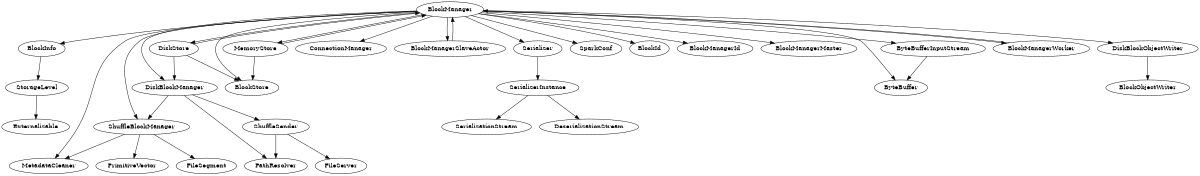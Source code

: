 digraph G {
  size = "8, 10";
  ranksep=.75;
  StorageLevel -> Externalizable;
  BlockInfo -> StorageLevel;
  BlockManager -> BlockInfo;
  BlockManager -> ShuffleBlockManager;
  BlockManager -> DiskBlockManager;
  DiskBlockManager -> ShuffleBlockManager;
  BlockManager -> MemoryStore;
  BlockManager -> DiskStore;
  BlockManager -> BlockStore;
  BlockManager -> ConnectionManager;
  BlockManager -> BlockManagerSlaveActor;
  BlockManager -> MetadataCleaner;
  BlockManager -> Serializer;
  BlockManager -> SparkConf;
  BlockManager -> BlockId;
  BlockManager -> BlockManagerId;
  BlockManager -> BlockManagerMaster;
  MemoryStore -> BlockStore;
  BlockManager -> ByteBufferInputStream;
  ByteBufferInputStream -> ByteBuffer;
  BlockManager -> ByteBuffer;
  Serializer -> SerializerInstance;
  SerializerInstance -> SerializationStream;
  SerializerInstance -> DeserializationStream;
  MemoryStore -> BlockManager;
  DiskStore -> BlockManager;
  DiskStore -> DiskBlockManager;
  DiskStore -> BlockStore;
  ShuffleBlockManager -> MetadataCleaner;
  ShuffleBlockManager -> PrimitiveVector;
  ShuffleBlockManager -> FileSegment;
  DiskBlockManager -> PathResolver;
  DiskBlockManager -> ShuffleSender;
  ShuffleSender -> PathResolver;
  ShuffleSender -> FileServer;
  BlockManager -> BlockManagerWorker;
  BlockManagerWorker -> BlockManager;
  BlockManager -> DiskBlockObjectWriter;
  DiskBlockObjectWriter -> BlockObjectWriter;
  BlockManagerSlaveActor -> BlockManager;
}
